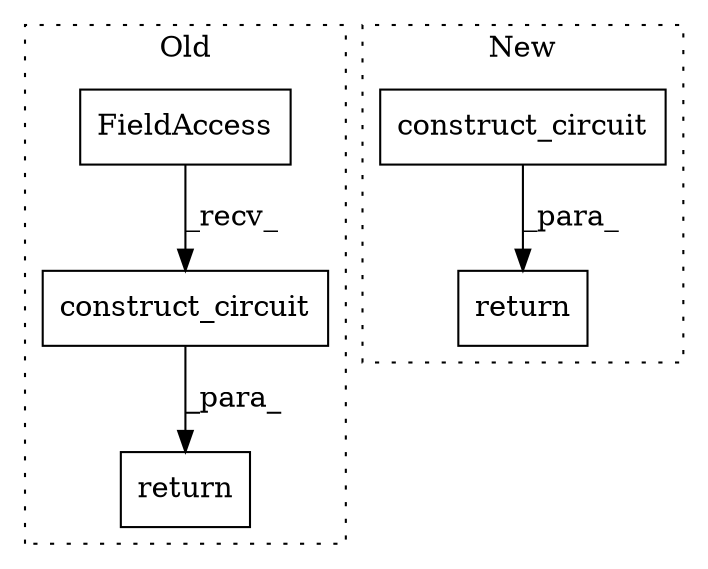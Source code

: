 digraph G {
subgraph cluster0 {
1 [label="construct_circuit" a="32" s="2368,2400" l="18,1" shape="box"];
4 [label="return" a="41" s="2350" l="7" shape="box"];
5 [label="FieldAccess" a="22" s="2357" l="10" shape="box"];
label = "Old";
style="dotted";
}
subgraph cluster1 {
2 [label="return" a="41" s="3447" l="7" shape="box"];
3 [label="construct_circuit" a="32" s="3298,3393" l="18,1" shape="box"];
label = "New";
style="dotted";
}
1 -> 4 [label="_para_"];
3 -> 2 [label="_para_"];
5 -> 1 [label="_recv_"];
}